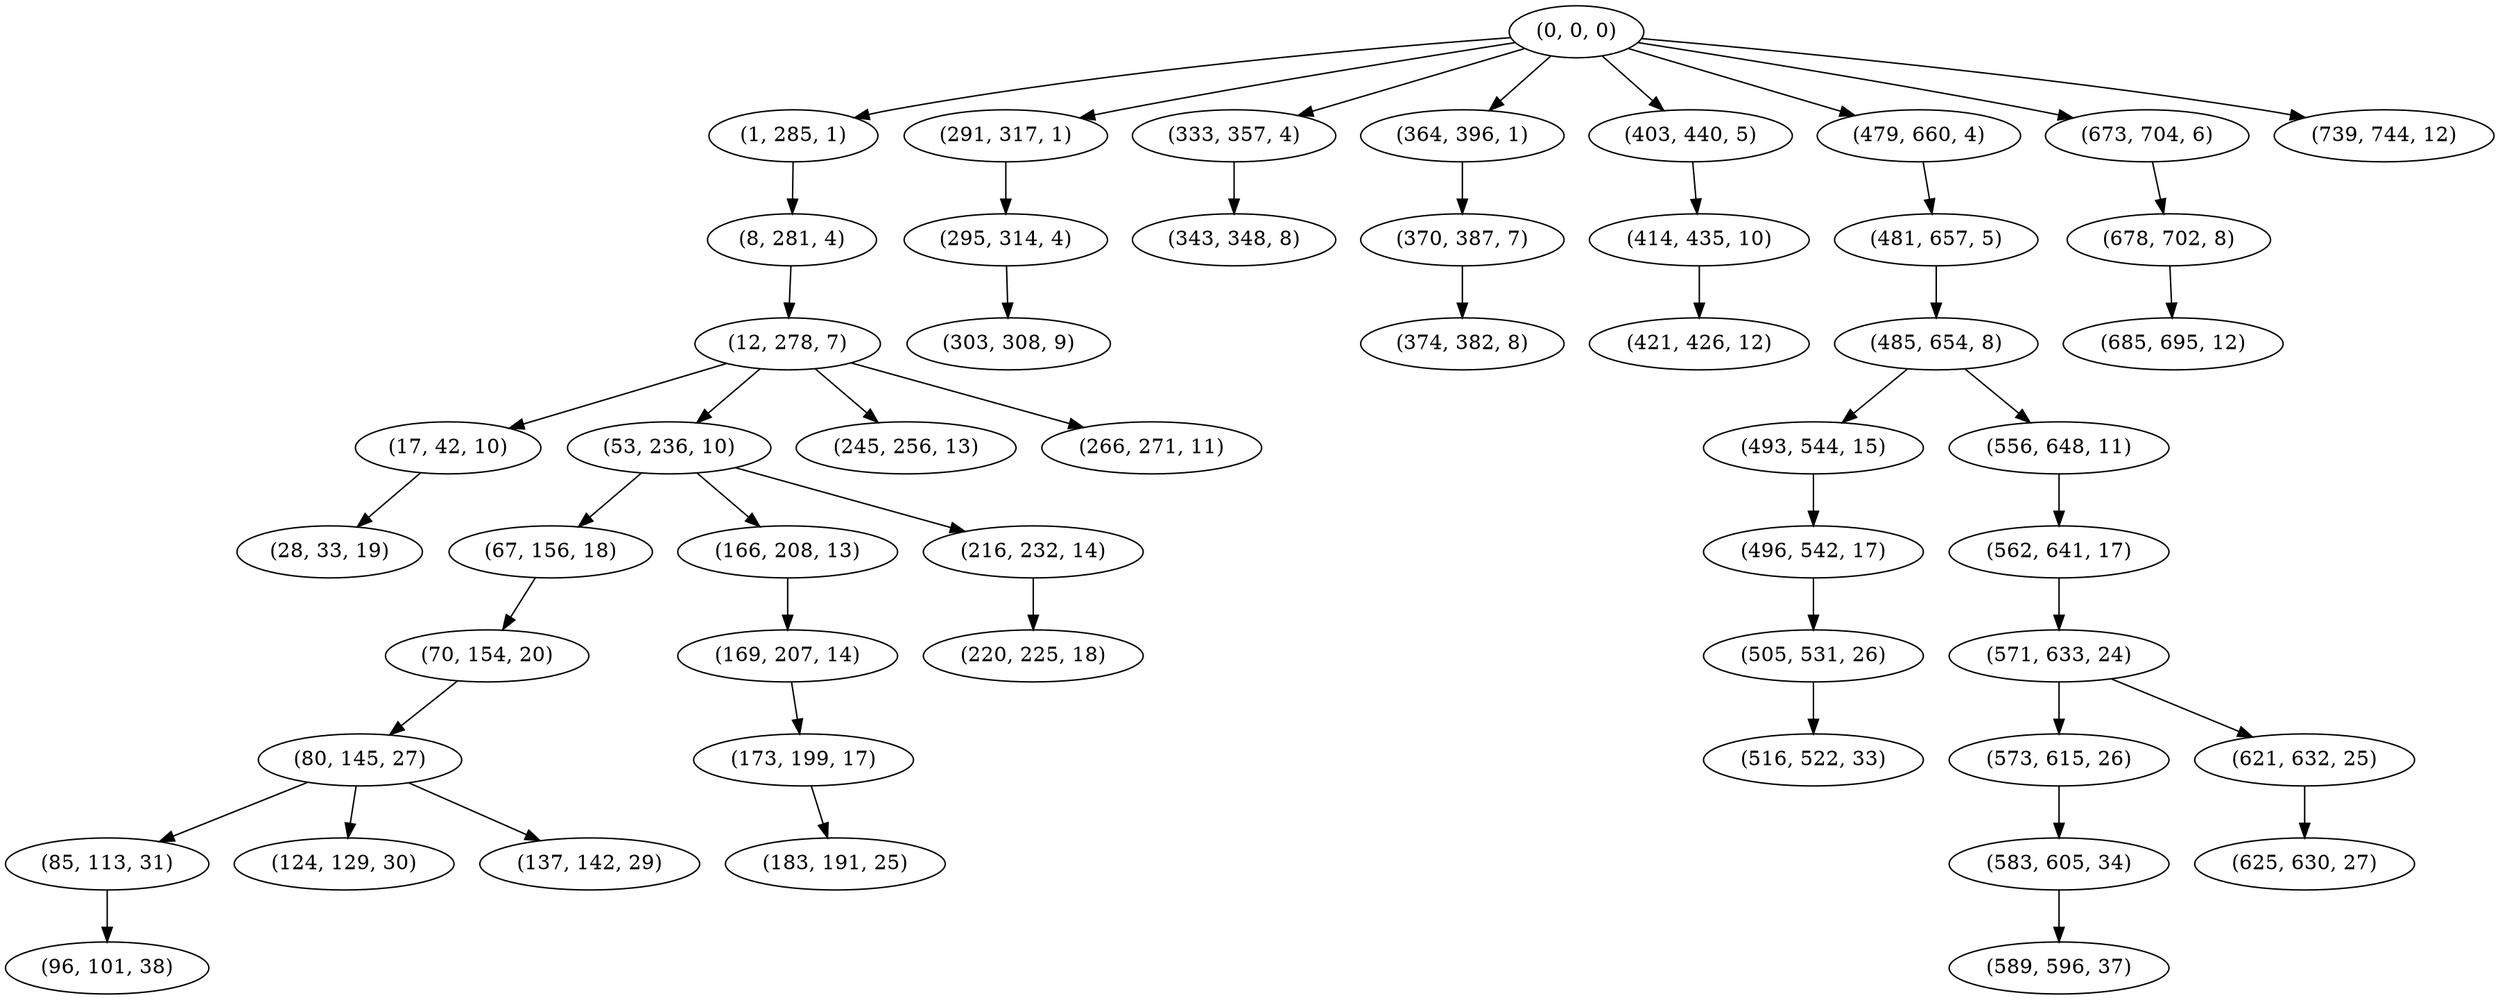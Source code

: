digraph tree {
    "(0, 0, 0)";
    "(1, 285, 1)";
    "(8, 281, 4)";
    "(12, 278, 7)";
    "(17, 42, 10)";
    "(28, 33, 19)";
    "(53, 236, 10)";
    "(67, 156, 18)";
    "(70, 154, 20)";
    "(80, 145, 27)";
    "(85, 113, 31)";
    "(96, 101, 38)";
    "(124, 129, 30)";
    "(137, 142, 29)";
    "(166, 208, 13)";
    "(169, 207, 14)";
    "(173, 199, 17)";
    "(183, 191, 25)";
    "(216, 232, 14)";
    "(220, 225, 18)";
    "(245, 256, 13)";
    "(266, 271, 11)";
    "(291, 317, 1)";
    "(295, 314, 4)";
    "(303, 308, 9)";
    "(333, 357, 4)";
    "(343, 348, 8)";
    "(364, 396, 1)";
    "(370, 387, 7)";
    "(374, 382, 8)";
    "(403, 440, 5)";
    "(414, 435, 10)";
    "(421, 426, 12)";
    "(479, 660, 4)";
    "(481, 657, 5)";
    "(485, 654, 8)";
    "(493, 544, 15)";
    "(496, 542, 17)";
    "(505, 531, 26)";
    "(516, 522, 33)";
    "(556, 648, 11)";
    "(562, 641, 17)";
    "(571, 633, 24)";
    "(573, 615, 26)";
    "(583, 605, 34)";
    "(589, 596, 37)";
    "(621, 632, 25)";
    "(625, 630, 27)";
    "(673, 704, 6)";
    "(678, 702, 8)";
    "(685, 695, 12)";
    "(739, 744, 12)";
    "(0, 0, 0)" -> "(1, 285, 1)";
    "(0, 0, 0)" -> "(291, 317, 1)";
    "(0, 0, 0)" -> "(333, 357, 4)";
    "(0, 0, 0)" -> "(364, 396, 1)";
    "(0, 0, 0)" -> "(403, 440, 5)";
    "(0, 0, 0)" -> "(479, 660, 4)";
    "(0, 0, 0)" -> "(673, 704, 6)";
    "(0, 0, 0)" -> "(739, 744, 12)";
    "(1, 285, 1)" -> "(8, 281, 4)";
    "(8, 281, 4)" -> "(12, 278, 7)";
    "(12, 278, 7)" -> "(17, 42, 10)";
    "(12, 278, 7)" -> "(53, 236, 10)";
    "(12, 278, 7)" -> "(245, 256, 13)";
    "(12, 278, 7)" -> "(266, 271, 11)";
    "(17, 42, 10)" -> "(28, 33, 19)";
    "(53, 236, 10)" -> "(67, 156, 18)";
    "(53, 236, 10)" -> "(166, 208, 13)";
    "(53, 236, 10)" -> "(216, 232, 14)";
    "(67, 156, 18)" -> "(70, 154, 20)";
    "(70, 154, 20)" -> "(80, 145, 27)";
    "(80, 145, 27)" -> "(85, 113, 31)";
    "(80, 145, 27)" -> "(124, 129, 30)";
    "(80, 145, 27)" -> "(137, 142, 29)";
    "(85, 113, 31)" -> "(96, 101, 38)";
    "(166, 208, 13)" -> "(169, 207, 14)";
    "(169, 207, 14)" -> "(173, 199, 17)";
    "(173, 199, 17)" -> "(183, 191, 25)";
    "(216, 232, 14)" -> "(220, 225, 18)";
    "(291, 317, 1)" -> "(295, 314, 4)";
    "(295, 314, 4)" -> "(303, 308, 9)";
    "(333, 357, 4)" -> "(343, 348, 8)";
    "(364, 396, 1)" -> "(370, 387, 7)";
    "(370, 387, 7)" -> "(374, 382, 8)";
    "(403, 440, 5)" -> "(414, 435, 10)";
    "(414, 435, 10)" -> "(421, 426, 12)";
    "(479, 660, 4)" -> "(481, 657, 5)";
    "(481, 657, 5)" -> "(485, 654, 8)";
    "(485, 654, 8)" -> "(493, 544, 15)";
    "(485, 654, 8)" -> "(556, 648, 11)";
    "(493, 544, 15)" -> "(496, 542, 17)";
    "(496, 542, 17)" -> "(505, 531, 26)";
    "(505, 531, 26)" -> "(516, 522, 33)";
    "(556, 648, 11)" -> "(562, 641, 17)";
    "(562, 641, 17)" -> "(571, 633, 24)";
    "(571, 633, 24)" -> "(573, 615, 26)";
    "(571, 633, 24)" -> "(621, 632, 25)";
    "(573, 615, 26)" -> "(583, 605, 34)";
    "(583, 605, 34)" -> "(589, 596, 37)";
    "(621, 632, 25)" -> "(625, 630, 27)";
    "(673, 704, 6)" -> "(678, 702, 8)";
    "(678, 702, 8)" -> "(685, 695, 12)";
}

